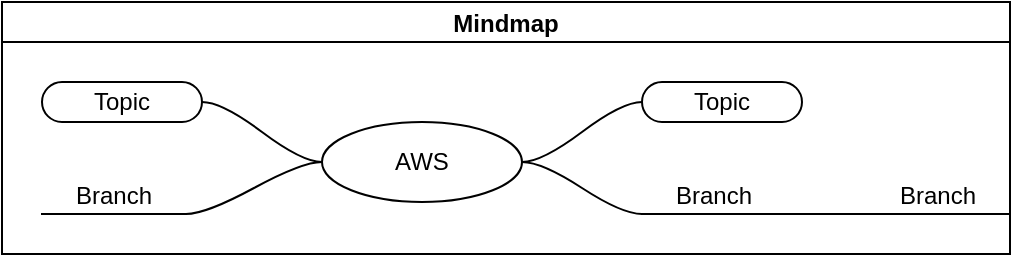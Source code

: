 <mxfile version="21.2.8" type="github">
  <diagram name="Página-1" id="s52b-2t7SjTrlv_IX_Wi">
    <mxGraphModel dx="1386" dy="866" grid="0" gridSize="10" guides="1" tooltips="1" connect="1" arrows="1" fold="1" page="1" pageScale="1" pageWidth="1920" pageHeight="1200" math="0" shadow="0">
      <root>
        <mxCell id="0" />
        <mxCell id="1" parent="0" />
        <mxCell id="fU_N-OgkvJ_QbkL2twpL-1" value="Mindmap" style="swimlane;startSize=20;horizontal=1;containerType=tree;" parent="1" vertex="1">
          <mxGeometry x="450" y="360" width="504" height="126" as="geometry" />
        </mxCell>
        <mxCell id="fU_N-OgkvJ_QbkL2twpL-2" value="" style="edgeStyle=entityRelationEdgeStyle;startArrow=none;endArrow=none;segment=10;curved=1;sourcePerimeterSpacing=0;targetPerimeterSpacing=0;rounded=0;" parent="fU_N-OgkvJ_QbkL2twpL-1" source="fU_N-OgkvJ_QbkL2twpL-6" target="fU_N-OgkvJ_QbkL2twpL-7" edge="1">
          <mxGeometry relative="1" as="geometry" />
        </mxCell>
        <mxCell id="fU_N-OgkvJ_QbkL2twpL-3" value="" style="edgeStyle=entityRelationEdgeStyle;startArrow=none;endArrow=none;segment=10;curved=1;sourcePerimeterSpacing=0;targetPerimeterSpacing=0;rounded=0;" parent="fU_N-OgkvJ_QbkL2twpL-1" source="fU_N-OgkvJ_QbkL2twpL-6" target="fU_N-OgkvJ_QbkL2twpL-8" edge="1">
          <mxGeometry relative="1" as="geometry" />
        </mxCell>
        <mxCell id="fU_N-OgkvJ_QbkL2twpL-4" value="" style="edgeStyle=entityRelationEdgeStyle;startArrow=none;endArrow=none;segment=10;curved=1;sourcePerimeterSpacing=0;targetPerimeterSpacing=0;rounded=0;" parent="fU_N-OgkvJ_QbkL2twpL-1" source="fU_N-OgkvJ_QbkL2twpL-6" target="fU_N-OgkvJ_QbkL2twpL-9" edge="1">
          <mxGeometry relative="1" as="geometry" />
        </mxCell>
        <mxCell id="fU_N-OgkvJ_QbkL2twpL-5" value="" style="edgeStyle=entityRelationEdgeStyle;startArrow=none;endArrow=none;segment=10;curved=1;sourcePerimeterSpacing=0;targetPerimeterSpacing=0;rounded=0;" parent="fU_N-OgkvJ_QbkL2twpL-1" source="fU_N-OgkvJ_QbkL2twpL-6" target="fU_N-OgkvJ_QbkL2twpL-10" edge="1">
          <mxGeometry relative="1" as="geometry" />
        </mxCell>
        <mxCell id="fU_N-OgkvJ_QbkL2twpL-6" value="AWS" style="ellipse;whiteSpace=wrap;html=1;align=center;treeFolding=1;treeMoving=1;newEdgeStyle={&quot;edgeStyle&quot;:&quot;entityRelationEdgeStyle&quot;,&quot;startArrow&quot;:&quot;none&quot;,&quot;endArrow&quot;:&quot;none&quot;,&quot;segment&quot;:10,&quot;curved&quot;:1,&quot;sourcePerimeterSpacing&quot;:0,&quot;targetPerimeterSpacing&quot;:0};" parent="fU_N-OgkvJ_QbkL2twpL-1" vertex="1">
          <mxGeometry x="160" y="60" width="100" height="40" as="geometry" />
        </mxCell>
        <mxCell id="fU_N-OgkvJ_QbkL2twpL-7" value="Topic" style="whiteSpace=wrap;html=1;rounded=1;arcSize=50;align=center;verticalAlign=middle;strokeWidth=1;autosize=1;spacing=4;treeFolding=1;treeMoving=1;newEdgeStyle={&quot;edgeStyle&quot;:&quot;entityRelationEdgeStyle&quot;,&quot;startArrow&quot;:&quot;none&quot;,&quot;endArrow&quot;:&quot;none&quot;,&quot;segment&quot;:10,&quot;curved&quot;:1,&quot;sourcePerimeterSpacing&quot;:0,&quot;targetPerimeterSpacing&quot;:0};" parent="fU_N-OgkvJ_QbkL2twpL-1" vertex="1">
          <mxGeometry x="320" y="40" width="80" height="20" as="geometry" />
        </mxCell>
        <mxCell id="fU_N-OgkvJ_QbkL2twpL-8" value="Branch" style="whiteSpace=wrap;html=1;shape=partialRectangle;top=0;left=0;bottom=1;right=0;points=[[0,1],[1,1]];fillColor=none;align=center;verticalAlign=bottom;routingCenterY=0.5;snapToPoint=1;autosize=1;treeFolding=1;treeMoving=1;newEdgeStyle={&quot;edgeStyle&quot;:&quot;entityRelationEdgeStyle&quot;,&quot;startArrow&quot;:&quot;none&quot;,&quot;endArrow&quot;:&quot;none&quot;,&quot;segment&quot;:10,&quot;curved&quot;:1,&quot;sourcePerimeterSpacing&quot;:0,&quot;targetPerimeterSpacing&quot;:0};" parent="fU_N-OgkvJ_QbkL2twpL-1" vertex="1">
          <mxGeometry x="320" y="80" width="72" height="26" as="geometry" />
        </mxCell>
        <mxCell id="fU_N-OgkvJ_QbkL2twpL-9" value="Topic" style="whiteSpace=wrap;html=1;rounded=1;arcSize=50;align=center;verticalAlign=middle;strokeWidth=1;autosize=1;spacing=4;treeFolding=1;treeMoving=1;newEdgeStyle={&quot;edgeStyle&quot;:&quot;entityRelationEdgeStyle&quot;,&quot;startArrow&quot;:&quot;none&quot;,&quot;endArrow&quot;:&quot;none&quot;,&quot;segment&quot;:10,&quot;curved&quot;:1,&quot;sourcePerimeterSpacing&quot;:0,&quot;targetPerimeterSpacing&quot;:0};" parent="fU_N-OgkvJ_QbkL2twpL-1" vertex="1">
          <mxGeometry x="20" y="40" width="80" height="20" as="geometry" />
        </mxCell>
        <mxCell id="fU_N-OgkvJ_QbkL2twpL-10" value="Branch" style="whiteSpace=wrap;html=1;shape=partialRectangle;top=0;left=0;bottom=1;right=0;points=[[0,1],[1,1]];fillColor=none;align=center;verticalAlign=bottom;routingCenterY=0.5;snapToPoint=1;autosize=1;treeFolding=1;treeMoving=1;newEdgeStyle={&quot;edgeStyle&quot;:&quot;entityRelationEdgeStyle&quot;,&quot;startArrow&quot;:&quot;none&quot;,&quot;endArrow&quot;:&quot;none&quot;,&quot;segment&quot;:10,&quot;curved&quot;:1,&quot;sourcePerimeterSpacing&quot;:0,&quot;targetPerimeterSpacing&quot;:0};" parent="fU_N-OgkvJ_QbkL2twpL-1" vertex="1">
          <mxGeometry x="20" y="80" width="72" height="26" as="geometry" />
        </mxCell>
        <mxCell id="2" value="" style="edgeStyle=entityRelationEdgeStyle;startArrow=none;endArrow=none;segment=10;curved=1;sourcePerimeterSpacing=0;targetPerimeterSpacing=0;rounded=0;" parent="fU_N-OgkvJ_QbkL2twpL-1" source="fU_N-OgkvJ_QbkL2twpL-8" target="3" edge="1">
          <mxGeometry relative="1" as="geometry">
            <mxPoint x="710" y="440" as="sourcePoint" />
          </mxGeometry>
        </mxCell>
        <mxCell id="3" value="Branch" style="whiteSpace=wrap;html=1;shape=partialRectangle;top=0;left=0;bottom=1;right=0;points=[[0,1],[1,1]];fillColor=none;align=center;verticalAlign=bottom;routingCenterY=0.5;snapToPoint=1;autosize=1;treeFolding=1;treeMoving=1;newEdgeStyle={&quot;edgeStyle&quot;:&quot;entityRelationEdgeStyle&quot;,&quot;startArrow&quot;:&quot;none&quot;,&quot;endArrow&quot;:&quot;none&quot;,&quot;segment&quot;:10,&quot;curved&quot;:1,&quot;sourcePerimeterSpacing&quot;:0,&quot;targetPerimeterSpacing&quot;:0};" parent="fU_N-OgkvJ_QbkL2twpL-1" vertex="1">
          <mxGeometry x="432" y="80" width="72" height="26" as="geometry" />
        </mxCell>
      </root>
    </mxGraphModel>
  </diagram>
</mxfile>
